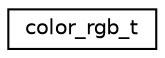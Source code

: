 digraph "Graphical Class Hierarchy"
{
 // LATEX_PDF_SIZE
  edge [fontname="Helvetica",fontsize="10",labelfontname="Helvetica",labelfontsize="10"];
  node [fontname="Helvetica",fontsize="10",shape=record];
  rankdir="LR";
  Node0 [label="color_rgb_t",height=0.2,width=0.4,color="black", fillcolor="white", style="filled",URL="$structcolor__rgb__t.html",tooltip="Data-structure describing a RGB color."];
}
